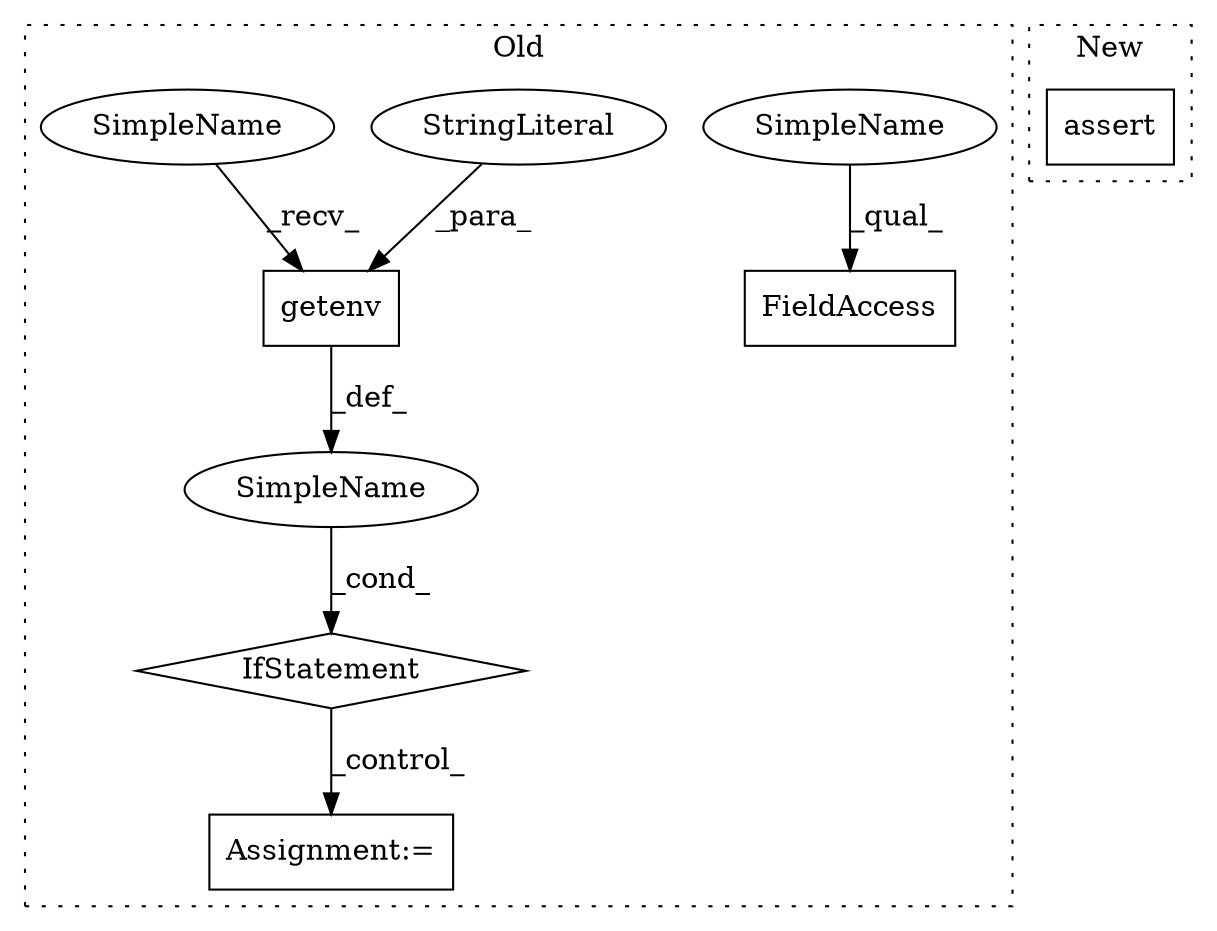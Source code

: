 digraph G {
subgraph cluster0 {
1 [label="getenv" a="32" s="8144,8167" l="7,1" shape="box"];
3 [label="StringLiteral" a="45" s="8160" l="7" shape="ellipse"];
4 [label="FieldAccess" a="22" s="8222" l="10" shape="box"];
5 [label="IfStatement" a="25" s="8136,8233" l="4,2" shape="diamond"];
6 [label="SimpleName" a="42" s="" l="" shape="ellipse"];
7 [label="Assignment:=" a="7" s="8281" l="1" shape="box"];
8 [label="SimpleName" a="42" s="8222" l="2" shape="ellipse"];
9 [label="SimpleName" a="42" s="8141" l="2" shape="ellipse"];
label = "Old";
style="dotted";
}
subgraph cluster1 {
2 [label="assert" a="6" s="6434" l="7" shape="box"];
label = "New";
style="dotted";
}
1 -> 6 [label="_def_"];
3 -> 1 [label="_para_"];
5 -> 7 [label="_control_"];
6 -> 5 [label="_cond_"];
8 -> 4 [label="_qual_"];
9 -> 1 [label="_recv_"];
}